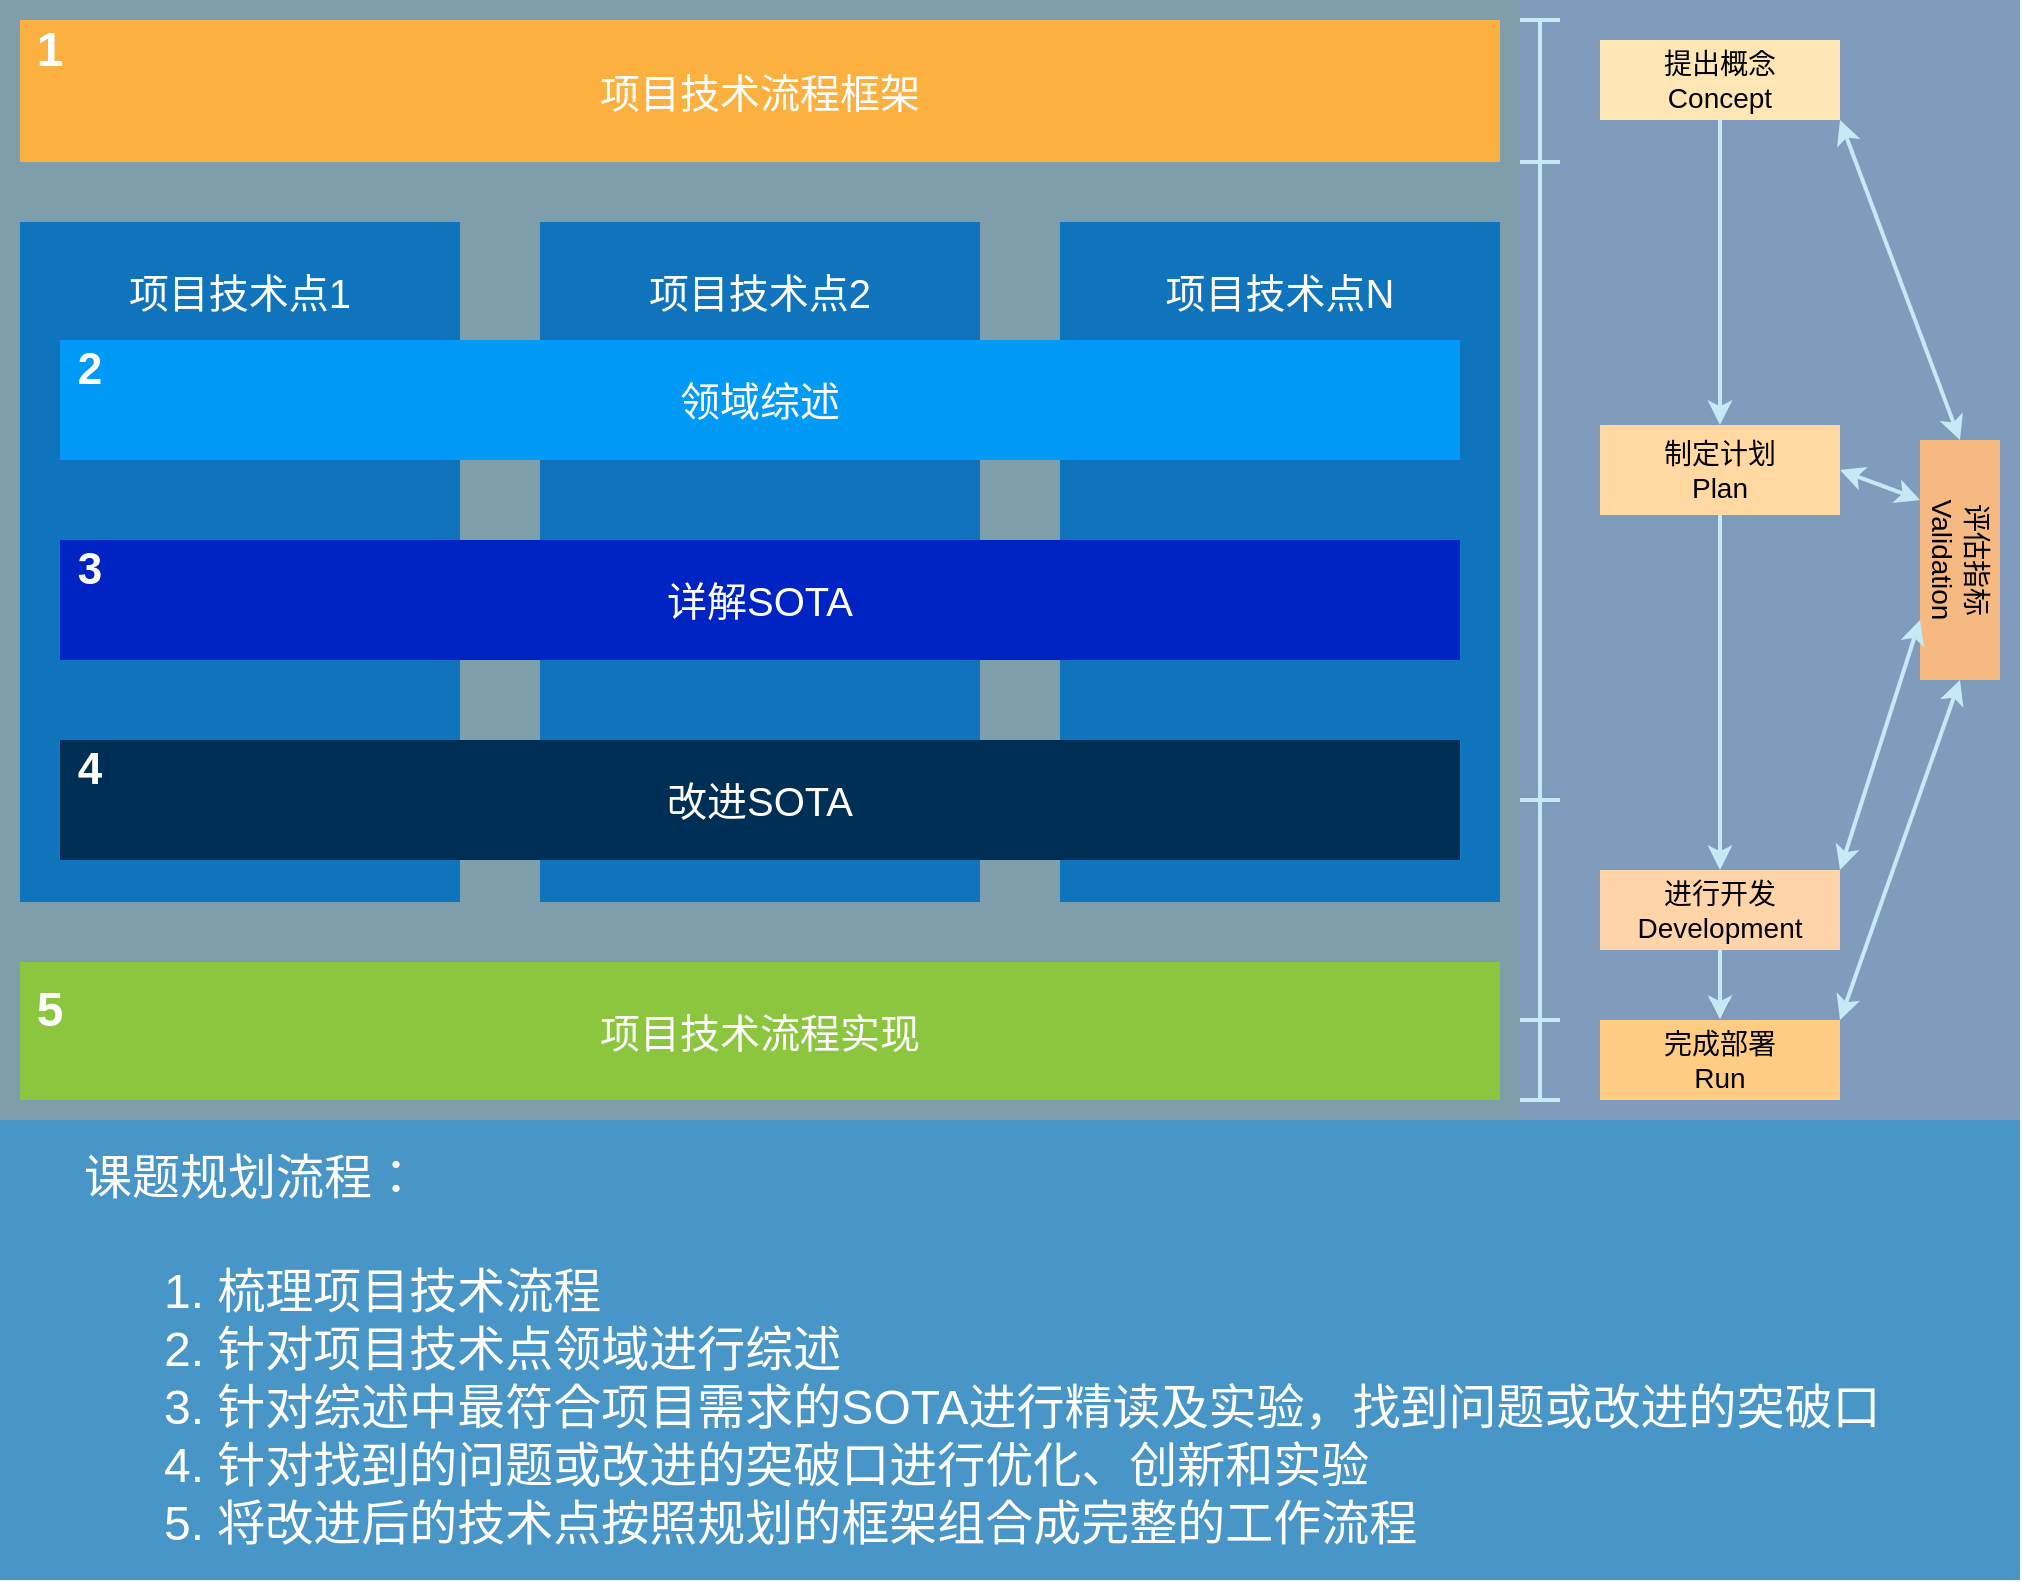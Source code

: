 <mxfile version="24.7.8">
  <diagram name="第 1 页" id="VrVJlA09Cyhh8VJRDjiN">
    <mxGraphModel dx="1562" dy="909" grid="1" gridSize="10" guides="1" tooltips="1" connect="1" arrows="1" fold="1" page="1" pageScale="1" pageWidth="1169" pageHeight="827" math="0" shadow="0">
      <root>
        <mxCell id="0" />
        <mxCell id="1" parent="0" />
        <mxCell id="qImb0REnHrXNTDnbakKC-3" value="" style="group" vertex="1" connectable="0" parent="1">
          <mxGeometry x="80" y="19" width="1010" height="790" as="geometry" />
        </mxCell>
        <mxCell id="KMl4hzvXtO50HrO4CXZ4-83" value="&lt;blockquote style=&quot;margin: 0 0 0 40px; border: none; padding: 0px;&quot;&gt;&lt;div style=&quot;border-color: var(--border-color); font-size: 24px;&quot;&gt;&lt;span style=&quot;background-color: initial;&quot;&gt;&lt;font color=&quot;#ffffff&quot;&gt;课题规划流程：&lt;/font&gt;&lt;/span&gt;&lt;/div&gt;&lt;div style=&quot;border-color: var(--border-color); font-size: 24px;&quot;&gt;&lt;span style=&quot;background-color: initial;&quot;&gt;&lt;font color=&quot;#ffffff&quot;&gt;&lt;br&gt;&lt;/font&gt;&lt;/span&gt;&lt;/div&gt;&lt;/blockquote&gt;&lt;blockquote style=&quot;margin: 0 0 0 40px; border: none; padding: 0px;&quot;&gt;&lt;blockquote style=&quot;margin: 0 0 0 40px; border: none; padding: 0px;&quot;&gt;&lt;div style=&quot;border-color: var(--border-color); font-size: 24px;&quot;&gt;&lt;span style=&quot;background-color: initial; color: rgb(255, 255, 255);&quot;&gt;1. 梳理项目技术流程&lt;/span&gt;&lt;/div&gt;&lt;/blockquote&gt;&lt;blockquote style=&quot;margin: 0 0 0 40px; border: none; padding: 0px;&quot;&gt;&lt;div style=&quot;border-color: var(--border-color); font-size: 24px;&quot;&gt;&lt;span style=&quot;color: rgb(255, 255, 255); background-color: initial;&quot;&gt;2. 针对项目技术点领域进行综述&lt;/span&gt;&lt;/div&gt;&lt;/blockquote&gt;&lt;blockquote style=&quot;margin: 0 0 0 40px; border: none; padding: 0px;&quot;&gt;&lt;div style=&quot;border-color: var(--border-color); font-size: 24px;&quot;&gt;&lt;span style=&quot;color: rgb(255, 255, 255); background-color: initial;&quot;&gt;3. 针对综述中最符合项目需求的SOTA进行精读及实验，找到问题或改进的突破口&lt;/span&gt;&lt;/div&gt;&lt;/blockquote&gt;&lt;blockquote style=&quot;margin: 0 0 0 40px; border: none; padding: 0px;&quot;&gt;&lt;div style=&quot;border-color: var(--border-color); font-size: 24px;&quot;&gt;&lt;span style=&quot;color: rgb(255, 255, 255); background-color: initial;&quot;&gt;4. 针对找到的问题或改进的突破口进行优化、创新和实验&lt;/span&gt;&lt;/div&gt;&lt;/blockquote&gt;&lt;blockquote style=&quot;margin: 0 0 0 40px; border: none; padding: 0px;&quot;&gt;&lt;div style=&quot;border-color: var(--border-color); font-size: 24px;&quot;&gt;&lt;span style=&quot;color: rgb(255, 255, 255); background-color: initial;&quot;&gt;5. 将改进后的技术点按照规划的框架组合成完整的工作流程&lt;/span&gt;&lt;/div&gt;&lt;/blockquote&gt;&lt;/blockquote&gt;" style="rounded=0;whiteSpace=wrap;html=1;strokeColor=none;fillColor=#4895C7;align=left;container=0;" parent="qImb0REnHrXNTDnbakKC-3" vertex="1">
          <mxGeometry y="560" width="1010" height="230" as="geometry" />
        </mxCell>
        <mxCell id="KMl4hzvXtO50HrO4CXZ4-82" value="" style="rounded=0;whiteSpace=wrap;html=1;strokeColor=none;fillColor=#809CBD;container=0;" parent="qImb0REnHrXNTDnbakKC-3" vertex="1">
          <mxGeometry x="760" width="250" height="560" as="geometry" />
        </mxCell>
        <mxCell id="KMl4hzvXtO50HrO4CXZ4-62" value="" style="shape=crossbar;whiteSpace=wrap;html=1;rounded=1;direction=south;strokeWidth=2;container=0;strokeColor=#C7E9F6;" parent="qImb0REnHrXNTDnbakKC-3" vertex="1">
          <mxGeometry x="760" y="10" width="20" height="71" as="geometry" />
        </mxCell>
        <mxCell id="KMl4hzvXtO50HrO4CXZ4-63" value="" style="shape=crossbar;whiteSpace=wrap;html=1;rounded=1;direction=south;strokeWidth=2;container=0;fillColor=#FFFFFF;strokeColor=#C7E9F6;" parent="qImb0REnHrXNTDnbakKC-3" vertex="1">
          <mxGeometry x="760" y="81" width="20" height="319" as="geometry" />
        </mxCell>
        <mxCell id="KMl4hzvXtO50HrO4CXZ4-64" value="" style="shape=crossbar;whiteSpace=wrap;html=1;rounded=1;direction=south;strokeWidth=2;container=0;strokeColor=#C7E9F6;" parent="qImb0REnHrXNTDnbakKC-3" vertex="1">
          <mxGeometry x="760" y="400" width="20" height="110" as="geometry" />
        </mxCell>
        <mxCell id="KMl4hzvXtO50HrO4CXZ4-65" value="" style="shape=crossbar;whiteSpace=wrap;html=1;rounded=1;direction=south;strokeWidth=2;container=0;strokeColor=#C7E9F6;" parent="qImb0REnHrXNTDnbakKC-3" vertex="1">
          <mxGeometry x="760" y="510" width="20" height="40" as="geometry" />
        </mxCell>
        <mxCell id="KMl4hzvXtO50HrO4CXZ4-68" value="&lt;font color=&quot;#000000&quot;&gt;提出概念&lt;br style=&quot;font-size: 14px;&quot;&gt;Concept&lt;/font&gt;" style="rounded=0;whiteSpace=wrap;html=1;strokeWidth=2;fontSize=14;container=0;fontColor=#E1EEFA;fillColor=#FFE6B4;strokeColor=none;" parent="qImb0REnHrXNTDnbakKC-3" vertex="1">
          <mxGeometry x="800" y="20" width="120" height="40" as="geometry" />
        </mxCell>
        <mxCell id="KMl4hzvXtO50HrO4CXZ4-69" value="制定计划&lt;br style=&quot;font-size: 14px;&quot;&gt;Plan" style="rounded=0;whiteSpace=wrap;html=1;strokeWidth=2;fontSize=14;container=0;strokeColor=none;fillColor=#FFD9A1;" parent="qImb0REnHrXNTDnbakKC-3" vertex="1">
          <mxGeometry x="800" y="212.5" width="120" height="45" as="geometry" />
        </mxCell>
        <mxCell id="qImb0REnHrXNTDnbakKC-2" value="" style="edgeStyle=orthogonalEdgeStyle;rounded=0;orthogonalLoop=1;jettySize=auto;html=1;" edge="1" parent="qImb0REnHrXNTDnbakKC-3" source="KMl4hzvXtO50HrO4CXZ4-70" target="KMl4hzvXtO50HrO4CXZ4-71">
          <mxGeometry relative="1" as="geometry" />
        </mxCell>
        <mxCell id="KMl4hzvXtO50HrO4CXZ4-70" value="&lt;font color=&quot;#000000&quot;&gt;进行开发&lt;br style=&quot;font-size: 14px;&quot;&gt;Development&lt;/font&gt;" style="rounded=0;whiteSpace=wrap;html=1;strokeWidth=2;fontSize=14;container=0;fillColor=#FFD4A9;strokeColor=none;fontColor=#FFFFFF;" parent="qImb0REnHrXNTDnbakKC-3" vertex="1">
          <mxGeometry x="800" y="435" width="120" height="40" as="geometry" />
        </mxCell>
        <mxCell id="KMl4hzvXtO50HrO4CXZ4-71" value="完成部署&lt;br style=&quot;font-size: 14px;&quot;&gt;Run" style="rounded=0;whiteSpace=wrap;html=1;strokeWidth=2;fontSize=14;container=0;strokeColor=none;fillColor=#FFCC83;" parent="qImb0REnHrXNTDnbakKC-3" vertex="1">
          <mxGeometry x="800" y="510" width="120" height="40" as="geometry" />
        </mxCell>
        <mxCell id="KMl4hzvXtO50HrO4CXZ4-72" value="&lt;font color=&quot;#000000&quot;&gt;评估指标&lt;br style=&quot;font-size: 14px;&quot;&gt;Validation&lt;/font&gt;" style="rounded=0;whiteSpace=wrap;html=1;rotation=90;strokeWidth=2;fontSize=14;container=0;fillColor=#F5B981;strokeColor=none;fontColor=#FFFFFF;" parent="qImb0REnHrXNTDnbakKC-3" vertex="1">
          <mxGeometry x="920" y="260" width="120" height="40" as="geometry" />
        </mxCell>
        <mxCell id="KMl4hzvXtO50HrO4CXZ4-73" value="" style="endArrow=classic;html=1;rounded=0;exitX=0.5;exitY=1;exitDx=0;exitDy=0;entryX=0.5;entryY=0;entryDx=0;entryDy=0;strokeWidth=2;fontSize=14;strokeColor=#C7E9F6;" parent="qImb0REnHrXNTDnbakKC-3" source="KMl4hzvXtO50HrO4CXZ4-68" target="KMl4hzvXtO50HrO4CXZ4-69" edge="1">
          <mxGeometry width="50" height="50" relative="1" as="geometry">
            <mxPoint x="920" y="100" as="sourcePoint" />
            <mxPoint x="970" y="50" as="targetPoint" />
          </mxGeometry>
        </mxCell>
        <mxCell id="KMl4hzvXtO50HrO4CXZ4-74" value="" style="endArrow=classic;html=1;rounded=0;exitX=0.5;exitY=1;exitDx=0;exitDy=0;entryX=0.5;entryY=0;entryDx=0;entryDy=0;strokeWidth=2;fontSize=14;strokeColor=#C7E9F6;" parent="qImb0REnHrXNTDnbakKC-3" source="KMl4hzvXtO50HrO4CXZ4-69" target="KMl4hzvXtO50HrO4CXZ4-70" edge="1">
          <mxGeometry width="50" height="50" relative="1" as="geometry">
            <mxPoint x="880" y="360" as="sourcePoint" />
            <mxPoint x="930" y="310" as="targetPoint" />
          </mxGeometry>
        </mxCell>
        <mxCell id="KMl4hzvXtO50HrO4CXZ4-75" value="" style="endArrow=classic;html=1;rounded=0;exitX=0.5;exitY=1;exitDx=0;exitDy=0;strokeWidth=2;fontSize=14;strokeColor=#C7E9F6;" parent="qImb0REnHrXNTDnbakKC-3" source="KMl4hzvXtO50HrO4CXZ4-70" target="KMl4hzvXtO50HrO4CXZ4-71" edge="1">
          <mxGeometry width="50" height="50" relative="1" as="geometry">
            <mxPoint x="950" y="510" as="sourcePoint" />
            <mxPoint x="1000" y="460" as="targetPoint" />
          </mxGeometry>
        </mxCell>
        <mxCell id="KMl4hzvXtO50HrO4CXZ4-77" value="" style="endArrow=classic;startArrow=classic;html=1;rounded=0;entryX=0;entryY=0.5;entryDx=0;entryDy=0;strokeWidth=2;fontSize=14;exitX=1;exitY=1;exitDx=0;exitDy=0;strokeColor=#C7E9F6;" parent="qImb0REnHrXNTDnbakKC-3" source="KMl4hzvXtO50HrO4CXZ4-68" target="KMl4hzvXtO50HrO4CXZ4-72" edge="1">
          <mxGeometry width="50" height="50" relative="1" as="geometry">
            <mxPoint x="950" y="100" as="sourcePoint" />
            <mxPoint x="1000" y="50" as="targetPoint" />
          </mxGeometry>
        </mxCell>
        <mxCell id="KMl4hzvXtO50HrO4CXZ4-79" value="" style="endArrow=classic;startArrow=classic;html=1;rounded=0;entryX=1;entryY=0.5;entryDx=0;entryDy=0;strokeWidth=2;fontSize=14;exitX=1;exitY=0;exitDx=0;exitDy=0;strokeColor=#C7E9F6;" parent="qImb0REnHrXNTDnbakKC-3" target="KMl4hzvXtO50HrO4CXZ4-72" edge="1" source="KMl4hzvXtO50HrO4CXZ4-71">
          <mxGeometry width="50" height="50" relative="1" as="geometry">
            <mxPoint x="920" y="530" as="sourcePoint" />
            <mxPoint x="1000" y="390" as="targetPoint" />
          </mxGeometry>
        </mxCell>
        <mxCell id="KMl4hzvXtO50HrO4CXZ4-80" value="" style="endArrow=classic;startArrow=classic;html=1;rounded=0;entryX=0.75;entryY=1;entryDx=0;entryDy=0;exitX=1;exitY=0;exitDx=0;exitDy=0;strokeWidth=2;fontSize=14;strokeColor=#C7E9F6;" parent="qImb0REnHrXNTDnbakKC-3" source="KMl4hzvXtO50HrO4CXZ4-70" target="KMl4hzvXtO50HrO4CXZ4-72" edge="1">
          <mxGeometry width="50" height="50" relative="1" as="geometry">
            <mxPoint x="880" y="374" as="sourcePoint" />
            <mxPoint x="930" y="324" as="targetPoint" />
          </mxGeometry>
        </mxCell>
        <mxCell id="KMl4hzvXtO50HrO4CXZ4-81" value="" style="endArrow=classic;startArrow=classic;html=1;rounded=0;entryX=0.25;entryY=1;entryDx=0;entryDy=0;exitX=1;exitY=0.5;exitDx=0;exitDy=0;strokeWidth=2;fontSize=14;strokeColor=#C7E9F6;" parent="qImb0REnHrXNTDnbakKC-3" source="KMl4hzvXtO50HrO4CXZ4-69" target="KMl4hzvXtO50HrO4CXZ4-72" edge="1">
          <mxGeometry width="50" height="50" relative="1" as="geometry">
            <mxPoint x="890" y="340" as="sourcePoint" />
            <mxPoint x="940" y="290" as="targetPoint" />
          </mxGeometry>
        </mxCell>
        <mxCell id="KMl4hzvXtO50HrO4CXZ4-24" value="" style="rounded=0;whiteSpace=wrap;html=1;strokeColor=none;fillColor=#7F9EAC;container=0;" parent="qImb0REnHrXNTDnbakKC-3" vertex="1">
          <mxGeometry width="760" height="560" as="geometry" />
        </mxCell>
        <mxCell id="KMl4hzvXtO50HrO4CXZ4-1" value="项目技术流程框架" style="rounded=0;whiteSpace=wrap;html=1;fontSize=20;fillColor=#FBB03F;strokeColor=none;fontColor=#FFFFFF;fontStyle=0;container=0;" parent="qImb0REnHrXNTDnbakKC-3" vertex="1">
          <mxGeometry x="10" y="10" width="740" height="71" as="geometry" />
        </mxCell>
        <mxCell id="KMl4hzvXtO50HrO4CXZ4-2" value="" style="rounded=0;whiteSpace=wrap;html=1;fontSize=20;fontStyle=0;strokeColor=none;fillColor=#1074BC;container=0;" parent="qImb0REnHrXNTDnbakKC-3" vertex="1">
          <mxGeometry x="10" y="111" width="220" height="340" as="geometry" />
        </mxCell>
        <mxCell id="KMl4hzvXtO50HrO4CXZ4-7" value="项目技术流程实现" style="rounded=0;whiteSpace=wrap;html=1;fontSize=20;strokeColor=none;fillColor=#8BC63E;fontColor=#FFFFFF;fontStyle=0;container=0;" parent="qImb0REnHrXNTDnbakKC-3" vertex="1">
          <mxGeometry x="10" y="481" width="740" height="69" as="geometry" />
        </mxCell>
        <mxCell id="KMl4hzvXtO50HrO4CXZ4-8" value="" style="rounded=0;whiteSpace=wrap;html=1;fontSize=20;fontStyle=0;strokeColor=none;fillColor=#1074BC;container=0;" parent="qImb0REnHrXNTDnbakKC-3" vertex="1">
          <mxGeometry x="270" y="111" width="220" height="340" as="geometry" />
        </mxCell>
        <mxCell id="KMl4hzvXtO50HrO4CXZ4-20" value="&lt;font color=&quot;#ffffff&quot; style=&quot;font-size: 20px;&quot;&gt;项目技术点1&lt;/font&gt;" style="text;html=1;strokeColor=none;fillColor=none;align=center;verticalAlign=middle;whiteSpace=wrap;rounded=0;container=0;" parent="qImb0REnHrXNTDnbakKC-3" vertex="1">
          <mxGeometry x="60" y="131" width="120" height="30" as="geometry" />
        </mxCell>
        <mxCell id="KMl4hzvXtO50HrO4CXZ4-21" value="&lt;font color=&quot;#ffffff&quot; style=&quot;font-size: 20px;&quot;&gt;项目技术点2&lt;/font&gt;" style="text;html=1;strokeColor=none;fillColor=none;align=center;verticalAlign=middle;whiteSpace=wrap;rounded=0;container=0;" parent="qImb0REnHrXNTDnbakKC-3" vertex="1">
          <mxGeometry x="320" y="131" width="120" height="30" as="geometry" />
        </mxCell>
        <mxCell id="KMl4hzvXtO50HrO4CXZ4-12" value="" style="rounded=0;whiteSpace=wrap;html=1;fontSize=20;fontStyle=0;strokeColor=none;fillColor=#1074BC;container=0;" parent="qImb0REnHrXNTDnbakKC-3" vertex="1">
          <mxGeometry x="530" y="111" width="220" height="340" as="geometry" />
        </mxCell>
        <mxCell id="KMl4hzvXtO50HrO4CXZ4-3" value="领域综述" style="rounded=0;whiteSpace=wrap;html=1;fontSize=20;fontStyle=0;strokeColor=none;fillColor=#019AF6;fontColor=#FFFFFF;container=0;" parent="qImb0REnHrXNTDnbakKC-3" vertex="1">
          <mxGeometry x="30" y="170" width="700" height="60" as="geometry" />
        </mxCell>
        <mxCell id="KMl4hzvXtO50HrO4CXZ4-4" value="详解SOTA" style="rounded=0;whiteSpace=wrap;html=1;fontSize=20;fontStyle=0;fillColor=#0024C4;strokeColor=none;fontColor=#FFFFFF;container=0;" parent="qImb0REnHrXNTDnbakKC-3" vertex="1">
          <mxGeometry x="30" y="270" width="700" height="60" as="geometry" />
        </mxCell>
        <mxCell id="KMl4hzvXtO50HrO4CXZ4-22" value="&lt;font color=&quot;#ffffff&quot; style=&quot;font-size: 20px;&quot;&gt;项目技术点N&lt;/font&gt;" style="text;html=1;strokeColor=none;fillColor=none;align=center;verticalAlign=middle;whiteSpace=wrap;rounded=0;container=0;" parent="qImb0REnHrXNTDnbakKC-3" vertex="1">
          <mxGeometry x="580" y="131" width="120" height="30" as="geometry" />
        </mxCell>
        <mxCell id="KMl4hzvXtO50HrO4CXZ4-29" value="&lt;font color=&quot;#ffffff&quot; style=&quot;font-size: 24px;&quot;&gt;&lt;b style=&quot;&quot;&gt;1&lt;/b&gt;&lt;/font&gt;" style="text;html=1;strokeColor=none;fillColor=none;align=center;verticalAlign=middle;whiteSpace=wrap;rounded=0;container=0;" parent="qImb0REnHrXNTDnbakKC-3" vertex="1">
          <mxGeometry x="10" y="10" width="30" height="30" as="geometry" />
        </mxCell>
        <mxCell id="KMl4hzvXtO50HrO4CXZ4-30" value="&lt;font size=&quot;1&quot; color=&quot;#ffffff&quot; style=&quot;&quot;&gt;&lt;b style=&quot;font-size: 22px;&quot;&gt;2&lt;/b&gt;&lt;/font&gt;" style="text;html=1;strokeColor=none;fillColor=none;align=center;verticalAlign=middle;whiteSpace=wrap;rounded=0;container=0;" parent="qImb0REnHrXNTDnbakKC-3" vertex="1">
          <mxGeometry x="30" y="170" width="30" height="30" as="geometry" />
        </mxCell>
        <mxCell id="KMl4hzvXtO50HrO4CXZ4-32" value="&lt;font size=&quot;1&quot; color=&quot;#ffffff&quot; style=&quot;&quot;&gt;&lt;b style=&quot;font-size: 22px;&quot;&gt;3&lt;/b&gt;&lt;/font&gt;" style="text;html=1;strokeColor=none;fillColor=none;align=center;verticalAlign=middle;whiteSpace=wrap;rounded=0;container=0;" parent="qImb0REnHrXNTDnbakKC-3" vertex="1">
          <mxGeometry x="30" y="270" width="30" height="30" as="geometry" />
        </mxCell>
        <mxCell id="KMl4hzvXtO50HrO4CXZ4-5" value="改进SOTA" style="rounded=0;whiteSpace=wrap;html=1;fontSize=20;fontStyle=0;fillColor=#002F56;strokeColor=none;fontColor=#FFFFFF;container=0;" parent="qImb0REnHrXNTDnbakKC-3" vertex="1">
          <mxGeometry x="30" y="370" width="700" height="60" as="geometry" />
        </mxCell>
        <mxCell id="KMl4hzvXtO50HrO4CXZ4-33" value="&lt;font size=&quot;1&quot; color=&quot;#ffffff&quot; style=&quot;&quot;&gt;&lt;b style=&quot;font-size: 22px;&quot;&gt;4&lt;/b&gt;&lt;/font&gt;" style="text;html=1;strokeColor=none;fillColor=none;align=center;verticalAlign=middle;whiteSpace=wrap;rounded=0;container=0;" parent="qImb0REnHrXNTDnbakKC-3" vertex="1">
          <mxGeometry x="30" y="370" width="30" height="30" as="geometry" />
        </mxCell>
        <mxCell id="KMl4hzvXtO50HrO4CXZ4-34" value="&lt;font color=&quot;#ffffff&quot; style=&quot;font-size: 24px;&quot;&gt;&lt;b&gt;5&lt;/b&gt;&lt;/font&gt;" style="text;html=1;strokeColor=none;fillColor=none;align=center;verticalAlign=middle;whiteSpace=wrap;rounded=0;container=0;" parent="qImb0REnHrXNTDnbakKC-3" vertex="1">
          <mxGeometry x="10" y="490" width="30" height="30" as="geometry" />
        </mxCell>
      </root>
    </mxGraphModel>
  </diagram>
</mxfile>
